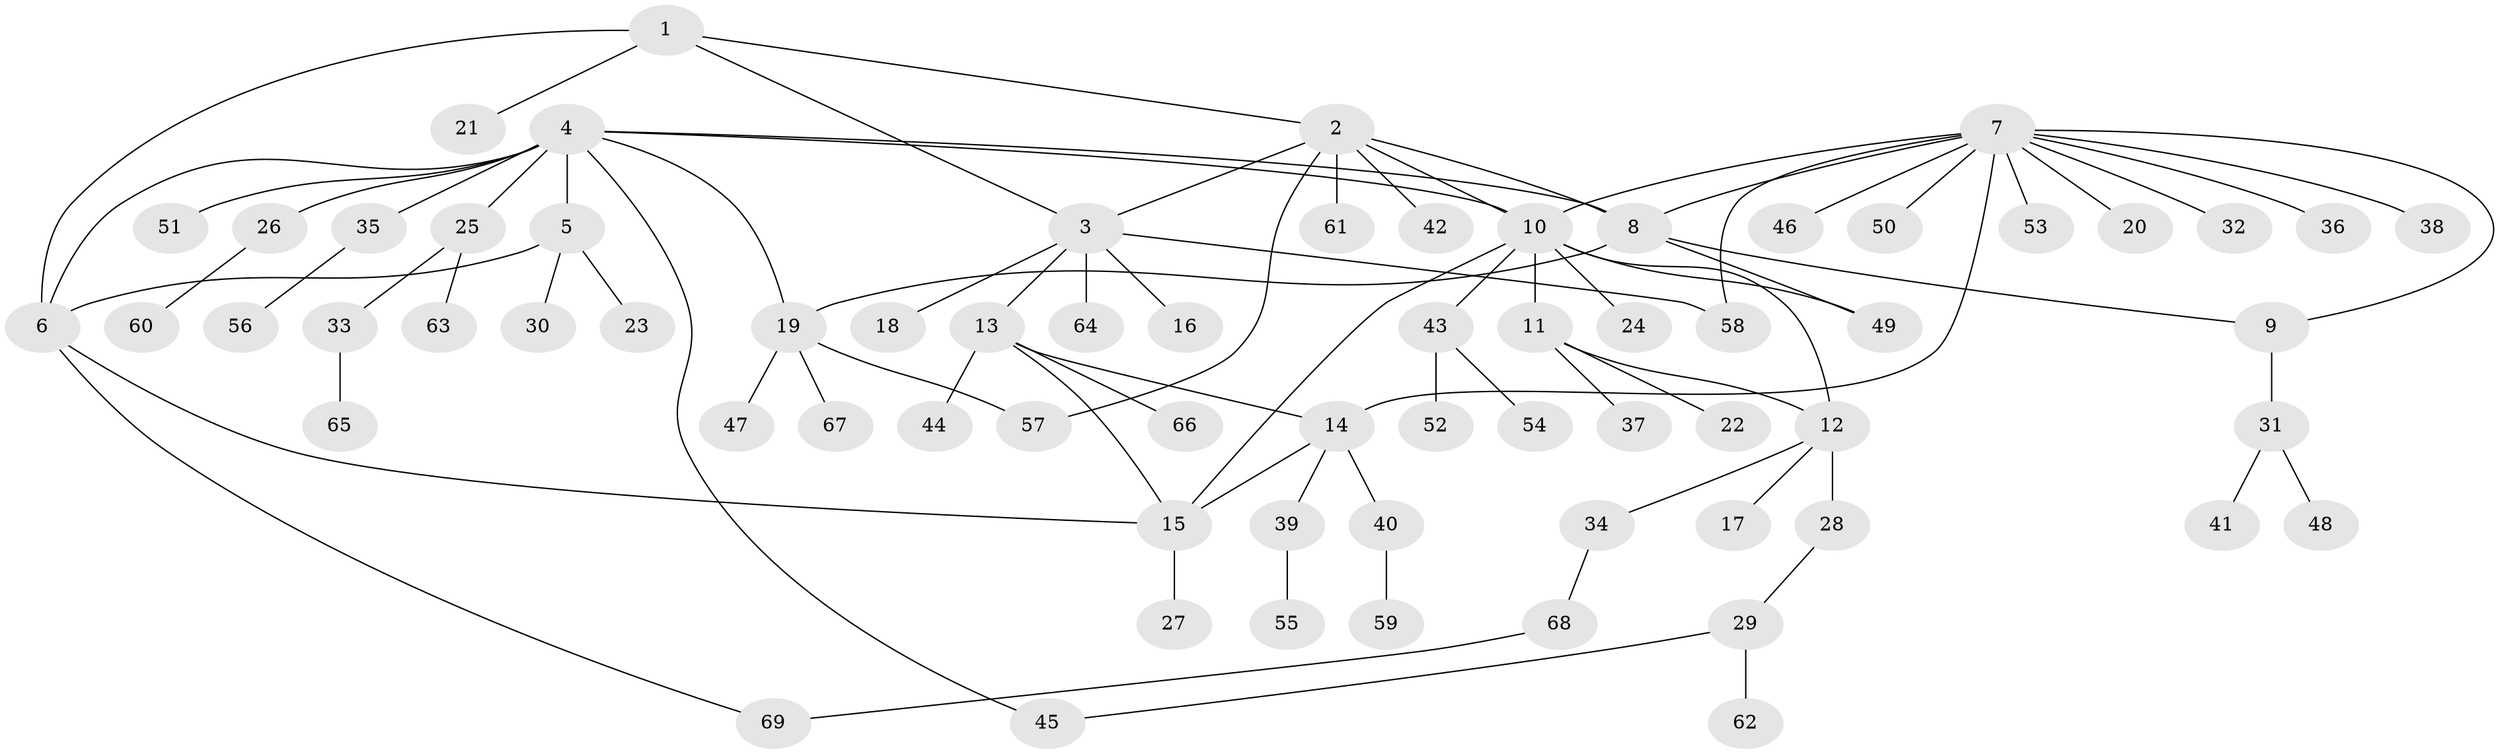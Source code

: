 // coarse degree distribution, {7: 0.02040816326530612, 13: 0.02040816326530612, 6: 0.02040816326530612, 12: 0.02040816326530612, 3: 0.10204081632653061, 11: 0.02040816326530612, 4: 0.061224489795918366, 5: 0.02040816326530612, 1: 0.5102040816326531, 2: 0.20408163265306123}
// Generated by graph-tools (version 1.1) at 2025/24/03/03/25 07:24:16]
// undirected, 69 vertices, 85 edges
graph export_dot {
graph [start="1"]
  node [color=gray90,style=filled];
  1;
  2;
  3;
  4;
  5;
  6;
  7;
  8;
  9;
  10;
  11;
  12;
  13;
  14;
  15;
  16;
  17;
  18;
  19;
  20;
  21;
  22;
  23;
  24;
  25;
  26;
  27;
  28;
  29;
  30;
  31;
  32;
  33;
  34;
  35;
  36;
  37;
  38;
  39;
  40;
  41;
  42;
  43;
  44;
  45;
  46;
  47;
  48;
  49;
  50;
  51;
  52;
  53;
  54;
  55;
  56;
  57;
  58;
  59;
  60;
  61;
  62;
  63;
  64;
  65;
  66;
  67;
  68;
  69;
  1 -- 2;
  1 -- 3;
  1 -- 6;
  1 -- 21;
  2 -- 3;
  2 -- 8;
  2 -- 10;
  2 -- 42;
  2 -- 57;
  2 -- 61;
  3 -- 13;
  3 -- 16;
  3 -- 18;
  3 -- 58;
  3 -- 64;
  4 -- 5;
  4 -- 6;
  4 -- 8;
  4 -- 10;
  4 -- 19;
  4 -- 25;
  4 -- 26;
  4 -- 35;
  4 -- 45;
  4 -- 51;
  5 -- 6;
  5 -- 23;
  5 -- 30;
  6 -- 15;
  6 -- 69;
  7 -- 8;
  7 -- 9;
  7 -- 10;
  7 -- 14;
  7 -- 20;
  7 -- 32;
  7 -- 36;
  7 -- 38;
  7 -- 46;
  7 -- 50;
  7 -- 53;
  7 -- 58;
  8 -- 9;
  8 -- 19;
  8 -- 49;
  9 -- 31;
  10 -- 11;
  10 -- 12;
  10 -- 15;
  10 -- 24;
  10 -- 43;
  10 -- 49;
  11 -- 12;
  11 -- 22;
  11 -- 37;
  12 -- 17;
  12 -- 28;
  12 -- 34;
  13 -- 14;
  13 -- 15;
  13 -- 44;
  13 -- 66;
  14 -- 15;
  14 -- 39;
  14 -- 40;
  15 -- 27;
  19 -- 47;
  19 -- 57;
  19 -- 67;
  25 -- 33;
  25 -- 63;
  26 -- 60;
  28 -- 29;
  29 -- 45;
  29 -- 62;
  31 -- 41;
  31 -- 48;
  33 -- 65;
  34 -- 68;
  35 -- 56;
  39 -- 55;
  40 -- 59;
  43 -- 52;
  43 -- 54;
  68 -- 69;
}
